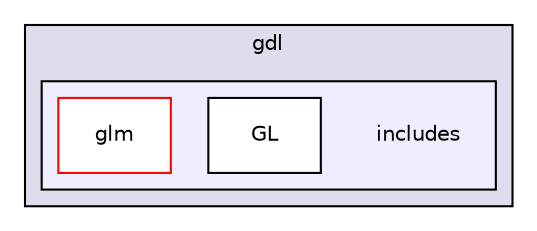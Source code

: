 digraph "lib/gdl/includes" {
  compound=true
  node [ fontsize="10", fontname="Helvetica"];
  edge [ labelfontsize="10", labelfontname="Helvetica"];
  subgraph clusterdir_95d5e88f51bc3d5ce3eb689206df436b {
    graph [ bgcolor="#ddddee", pencolor="black", label="gdl" fontname="Helvetica", fontsize="10", URL="dir_95d5e88f51bc3d5ce3eb689206df436b.html"]
  subgraph clusterdir_e2ad0eb9aebaa6e85935284e2b9d016a {
    graph [ bgcolor="#eeeeff", pencolor="black", label="" URL="dir_e2ad0eb9aebaa6e85935284e2b9d016a.html"];
    dir_e2ad0eb9aebaa6e85935284e2b9d016a [shape=plaintext label="includes"];
    dir_260914eb2d13ad2e3e49f4b2cd005642 [shape=box label="GL" color="black" fillcolor="white" style="filled" URL="dir_260914eb2d13ad2e3e49f4b2cd005642.html"];
    dir_64968273b11753b37819add9486a9979 [shape=box label="glm" color="red" fillcolor="white" style="filled" URL="dir_64968273b11753b37819add9486a9979.html"];
  }
  }
}
